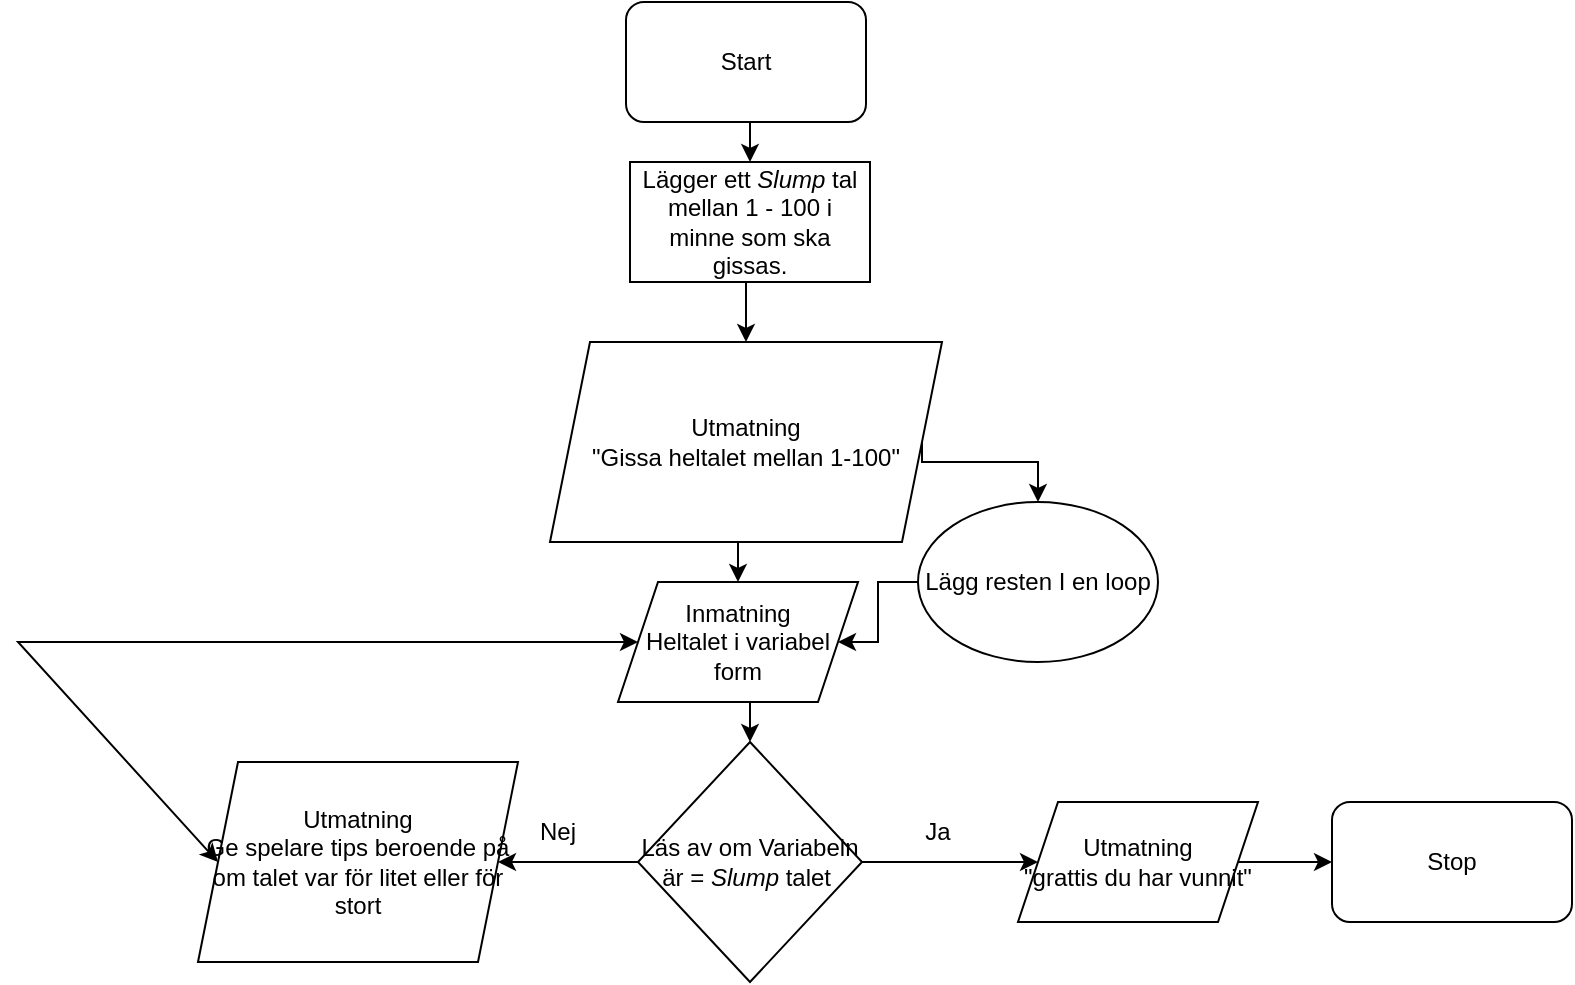 <mxfile version="15.5.1" type="github">
  <diagram id="pdsaUZk75oMJBHx8bWhI" name="Page-1">
    <mxGraphModel dx="1422" dy="794" grid="1" gridSize="10" guides="1" tooltips="1" connect="1" arrows="1" fold="1" page="1" pageScale="1" pageWidth="827" pageHeight="1169" math="0" shadow="0">
      <root>
        <mxCell id="0" />
        <mxCell id="1" parent="0" />
        <mxCell id="HbYibsnLTiIGeaRZH1bK-34" style="edgeStyle=orthogonalEdgeStyle;rounded=0;orthogonalLoop=1;jettySize=auto;html=1;exitX=0.5;exitY=1;exitDx=0;exitDy=0;entryX=0.5;entryY=0;entryDx=0;entryDy=0;" edge="1" parent="1" source="HbYibsnLTiIGeaRZH1bK-1" target="HbYibsnLTiIGeaRZH1bK-20">
          <mxGeometry relative="1" as="geometry" />
        </mxCell>
        <mxCell id="HbYibsnLTiIGeaRZH1bK-1" value="Start" style="rounded=1;whiteSpace=wrap;html=1;" vertex="1" parent="1">
          <mxGeometry x="354" y="60" width="120" height="60" as="geometry" />
        </mxCell>
        <mxCell id="HbYibsnLTiIGeaRZH1bK-36" style="edgeStyle=orthogonalEdgeStyle;rounded=0;orthogonalLoop=1;jettySize=auto;html=1;exitX=0.5;exitY=1;exitDx=0;exitDy=0;entryX=0.5;entryY=0;entryDx=0;entryDy=0;" edge="1" parent="1" source="HbYibsnLTiIGeaRZH1bK-2" target="HbYibsnLTiIGeaRZH1bK-13">
          <mxGeometry relative="1" as="geometry" />
        </mxCell>
        <mxCell id="HbYibsnLTiIGeaRZH1bK-39" style="edgeStyle=orthogonalEdgeStyle;rounded=0;orthogonalLoop=1;jettySize=auto;html=1;exitX=1;exitY=0.5;exitDx=0;exitDy=0;entryX=0.5;entryY=0;entryDx=0;entryDy=0;" edge="1" parent="1" source="HbYibsnLTiIGeaRZH1bK-2" target="HbYibsnLTiIGeaRZH1bK-37">
          <mxGeometry relative="1" as="geometry">
            <Array as="points">
              <mxPoint x="502" y="290" />
              <mxPoint x="560" y="290" />
            </Array>
          </mxGeometry>
        </mxCell>
        <mxCell id="HbYibsnLTiIGeaRZH1bK-2" value="Utmatning&lt;br&gt;&quot;Gissa heltalet mellan 1-100&quot;" style="shape=parallelogram;perimeter=parallelogramPerimeter;whiteSpace=wrap;html=1;fixedSize=1;" vertex="1" parent="1">
          <mxGeometry x="316" y="230" width="196" height="100" as="geometry" />
        </mxCell>
        <mxCell id="HbYibsnLTiIGeaRZH1bK-31" style="edgeStyle=orthogonalEdgeStyle;rounded=0;orthogonalLoop=1;jettySize=auto;html=1;exitX=0;exitY=0.5;exitDx=0;exitDy=0;entryX=1;entryY=0.5;entryDx=0;entryDy=0;" edge="1" parent="1" source="HbYibsnLTiIGeaRZH1bK-5" target="HbYibsnLTiIGeaRZH1bK-22">
          <mxGeometry relative="1" as="geometry" />
        </mxCell>
        <mxCell id="HbYibsnLTiIGeaRZH1bK-32" style="edgeStyle=orthogonalEdgeStyle;rounded=0;orthogonalLoop=1;jettySize=auto;html=1;exitX=1;exitY=0.5;exitDx=0;exitDy=0;" edge="1" parent="1" source="HbYibsnLTiIGeaRZH1bK-5" target="HbYibsnLTiIGeaRZH1bK-16">
          <mxGeometry relative="1" as="geometry" />
        </mxCell>
        <mxCell id="HbYibsnLTiIGeaRZH1bK-5" value="Läs av om Variabeln är = &lt;i&gt;Slump&lt;/i&gt;&amp;nbsp;talet&amp;nbsp;" style="rhombus;whiteSpace=wrap;html=1;" vertex="1" parent="1">
          <mxGeometry x="360" y="430" width="112" height="120" as="geometry" />
        </mxCell>
        <mxCell id="HbYibsnLTiIGeaRZH1bK-25" style="edgeStyle=orthogonalEdgeStyle;rounded=0;orthogonalLoop=1;jettySize=auto;html=1;exitX=0.5;exitY=1;exitDx=0;exitDy=0;entryX=0.5;entryY=0;entryDx=0;entryDy=0;" edge="1" parent="1" source="HbYibsnLTiIGeaRZH1bK-13" target="HbYibsnLTiIGeaRZH1bK-5">
          <mxGeometry relative="1" as="geometry" />
        </mxCell>
        <mxCell id="HbYibsnLTiIGeaRZH1bK-13" value="Inmatning&lt;br&gt;Heltalet i variabel form" style="shape=parallelogram;perimeter=parallelogramPerimeter;whiteSpace=wrap;html=1;fixedSize=1;" vertex="1" parent="1">
          <mxGeometry x="350" y="350" width="120" height="60" as="geometry" />
        </mxCell>
        <mxCell id="HbYibsnLTiIGeaRZH1bK-33" style="edgeStyle=orthogonalEdgeStyle;rounded=0;orthogonalLoop=1;jettySize=auto;html=1;exitX=1;exitY=0.5;exitDx=0;exitDy=0;" edge="1" parent="1" source="HbYibsnLTiIGeaRZH1bK-16" target="HbYibsnLTiIGeaRZH1bK-21">
          <mxGeometry relative="1" as="geometry" />
        </mxCell>
        <mxCell id="HbYibsnLTiIGeaRZH1bK-16" value="Utmatning&lt;br&gt;&quot;grattis du har vunnit&quot;" style="shape=parallelogram;perimeter=parallelogramPerimeter;whiteSpace=wrap;html=1;fixedSize=1;" vertex="1" parent="1">
          <mxGeometry x="550" y="460" width="120" height="60" as="geometry" />
        </mxCell>
        <mxCell id="HbYibsnLTiIGeaRZH1bK-17" value="Nej" style="text;html=1;strokeColor=none;fillColor=none;align=center;verticalAlign=middle;whiteSpace=wrap;rounded=0;" vertex="1" parent="1">
          <mxGeometry x="290" y="460" width="60" height="30" as="geometry" />
        </mxCell>
        <mxCell id="HbYibsnLTiIGeaRZH1bK-18" value="Ja" style="text;html=1;strokeColor=none;fillColor=none;align=center;verticalAlign=middle;whiteSpace=wrap;rounded=0;" vertex="1" parent="1">
          <mxGeometry x="480" y="460" width="60" height="30" as="geometry" />
        </mxCell>
        <mxCell id="HbYibsnLTiIGeaRZH1bK-35" style="edgeStyle=orthogonalEdgeStyle;rounded=0;orthogonalLoop=1;jettySize=auto;html=1;exitX=0.5;exitY=1;exitDx=0;exitDy=0;entryX=0.5;entryY=0;entryDx=0;entryDy=0;" edge="1" parent="1" source="HbYibsnLTiIGeaRZH1bK-20" target="HbYibsnLTiIGeaRZH1bK-2">
          <mxGeometry relative="1" as="geometry" />
        </mxCell>
        <mxCell id="HbYibsnLTiIGeaRZH1bK-20" value="Lägger ett &lt;i&gt;Slump&lt;/i&gt;&amp;nbsp;tal mellan 1 - 100 i minne som ska gissas." style="rounded=0;whiteSpace=wrap;html=1;" vertex="1" parent="1">
          <mxGeometry x="356" y="140" width="120" height="60" as="geometry" />
        </mxCell>
        <mxCell id="HbYibsnLTiIGeaRZH1bK-21" value="Stop" style="rounded=1;whiteSpace=wrap;html=1;" vertex="1" parent="1">
          <mxGeometry x="707" y="460" width="120" height="60" as="geometry" />
        </mxCell>
        <mxCell id="HbYibsnLTiIGeaRZH1bK-22" value="Utmatning&lt;br&gt;Ge spelare tips beroende på om talet var för litet eller för stort" style="shape=parallelogram;perimeter=parallelogramPerimeter;whiteSpace=wrap;html=1;fixedSize=1;" vertex="1" parent="1">
          <mxGeometry x="140" y="440" width="160" height="100" as="geometry" />
        </mxCell>
        <mxCell id="HbYibsnLTiIGeaRZH1bK-24" value="" style="endArrow=classic;startArrow=classic;html=1;rounded=0;exitX=0;exitY=0.5;exitDx=0;exitDy=0;" edge="1" parent="1" source="HbYibsnLTiIGeaRZH1bK-22" target="HbYibsnLTiIGeaRZH1bK-13">
          <mxGeometry width="50" height="50" relative="1" as="geometry">
            <mxPoint x="510" y="370" as="sourcePoint" />
            <mxPoint x="120" y="340" as="targetPoint" />
            <Array as="points">
              <mxPoint x="50" y="380" />
            </Array>
          </mxGeometry>
        </mxCell>
        <mxCell id="HbYibsnLTiIGeaRZH1bK-38" style="edgeStyle=orthogonalEdgeStyle;rounded=0;orthogonalLoop=1;jettySize=auto;html=1;exitX=0;exitY=0.5;exitDx=0;exitDy=0;" edge="1" parent="1" source="HbYibsnLTiIGeaRZH1bK-37" target="HbYibsnLTiIGeaRZH1bK-13">
          <mxGeometry relative="1" as="geometry" />
        </mxCell>
        <mxCell id="HbYibsnLTiIGeaRZH1bK-37" value="Lägg resten I en loop" style="ellipse;whiteSpace=wrap;html=1;" vertex="1" parent="1">
          <mxGeometry x="500" y="310" width="120" height="80" as="geometry" />
        </mxCell>
      </root>
    </mxGraphModel>
  </diagram>
</mxfile>

